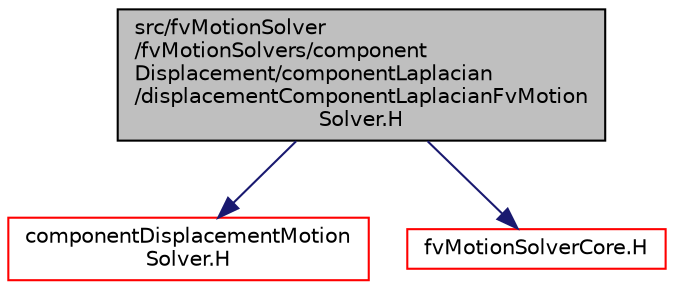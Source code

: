 digraph "src/fvMotionSolver/fvMotionSolvers/componentDisplacement/componentLaplacian/displacementComponentLaplacianFvMotionSolver.H"
{
  bgcolor="transparent";
  edge [fontname="Helvetica",fontsize="10",labelfontname="Helvetica",labelfontsize="10"];
  node [fontname="Helvetica",fontsize="10",shape=record];
  Node1 [label="src/fvMotionSolver\l/fvMotionSolvers/component\lDisplacement/componentLaplacian\l/displacementComponentLaplacianFvMotion\lSolver.H",height=0.2,width=0.4,color="black", fillcolor="grey75", style="filled", fontcolor="black"];
  Node1 -> Node2 [color="midnightblue",fontsize="10",style="solid",fontname="Helvetica"];
  Node2 [label="componentDisplacementMotion\lSolver.H",height=0.2,width=0.4,color="red",URL="$a04854.html"];
  Node1 -> Node3 [color="midnightblue",fontsize="10",style="solid",fontname="Helvetica"];
  Node3 [label="fvMotionSolverCore.H",height=0.2,width=0.4,color="red",URL="$a06210.html"];
}
